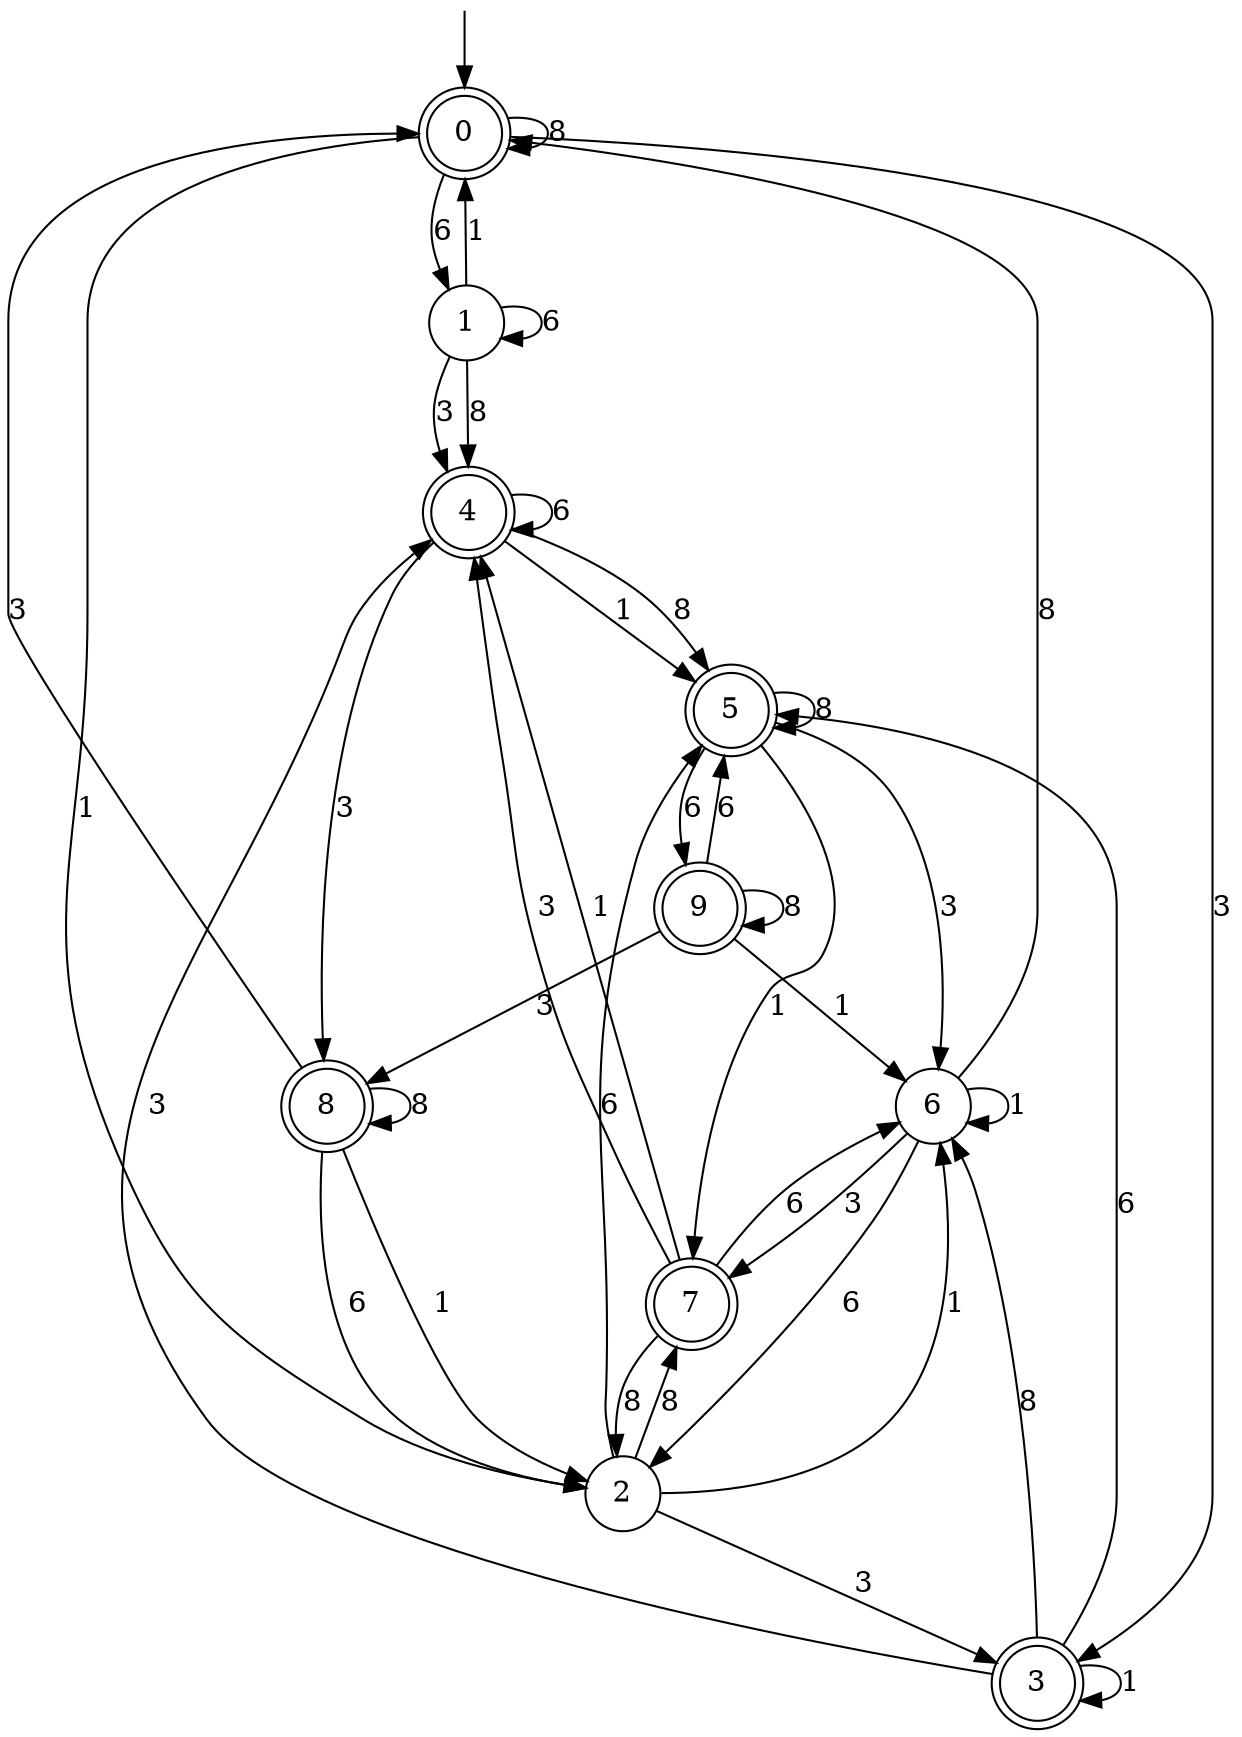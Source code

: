 digraph g {

	s0 [shape="doublecircle" label="0"];
	s1 [shape="circle" label="1"];
	s2 [shape="circle" label="2"];
	s3 [shape="doublecircle" label="3"];
	s4 [shape="doublecircle" label="4"];
	s5 [shape="doublecircle" label="5"];
	s6 [shape="circle" label="6"];
	s7 [shape="doublecircle" label="7"];
	s8 [shape="doublecircle" label="8"];
	s9 [shape="doublecircle" label="9"];
	s0 -> s1 [label="6"];
	s0 -> s2 [label="1"];
	s0 -> s3 [label="3"];
	s0 -> s0 [label="8"];
	s1 -> s1 [label="6"];
	s1 -> s0 [label="1"];
	s1 -> s4 [label="3"];
	s1 -> s4 [label="8"];
	s2 -> s5 [label="6"];
	s2 -> s6 [label="1"];
	s2 -> s3 [label="3"];
	s2 -> s7 [label="8"];
	s3 -> s5 [label="6"];
	s3 -> s3 [label="1"];
	s3 -> s4 [label="3"];
	s3 -> s6 [label="8"];
	s4 -> s4 [label="6"];
	s4 -> s5 [label="1"];
	s4 -> s8 [label="3"];
	s4 -> s5 [label="8"];
	s5 -> s9 [label="6"];
	s5 -> s7 [label="1"];
	s5 -> s6 [label="3"];
	s5 -> s5 [label="8"];
	s6 -> s2 [label="6"];
	s6 -> s6 [label="1"];
	s6 -> s7 [label="3"];
	s6 -> s0 [label="8"];
	s7 -> s6 [label="6"];
	s7 -> s4 [label="1"];
	s7 -> s4 [label="3"];
	s7 -> s2 [label="8"];
	s8 -> s2 [label="6"];
	s8 -> s2 [label="1"];
	s8 -> s0 [label="3"];
	s8 -> s8 [label="8"];
	s9 -> s5 [label="6"];
	s9 -> s6 [label="1"];
	s9 -> s8 [label="3"];
	s9 -> s9 [label="8"];

__start0 [label="" shape="none" width="0" height="0"];
__start0 -> s0;

}
